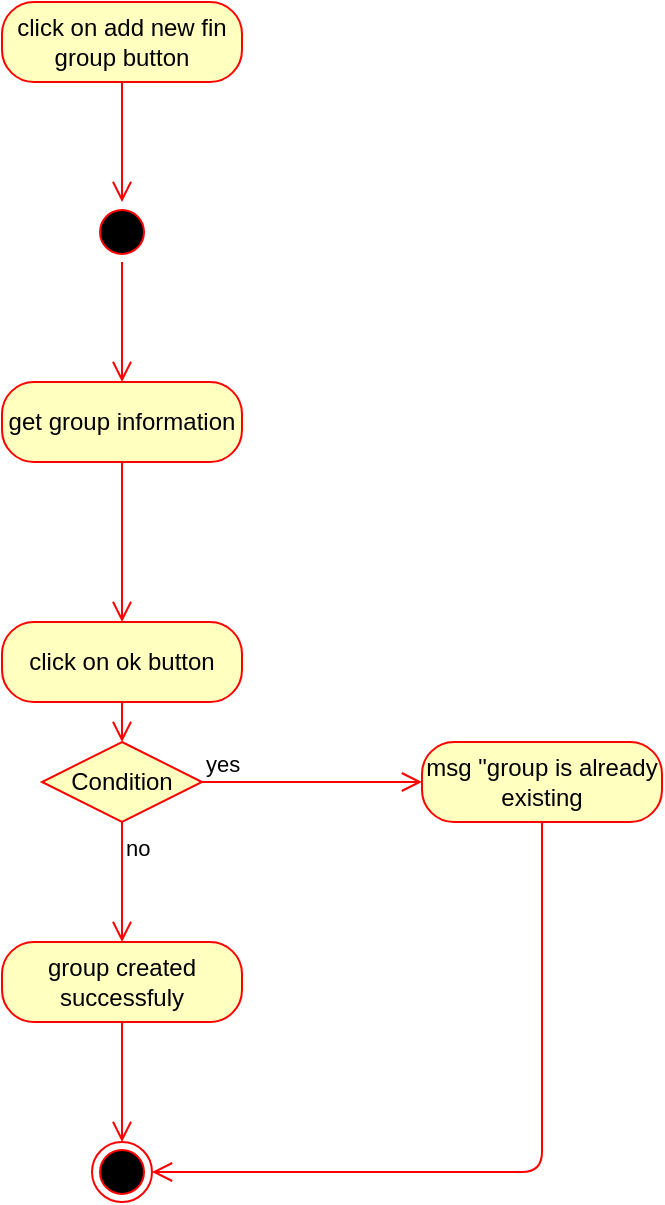 <mxfile version="12.5.8" type="github">
  <diagram id="WKxvaapSkYIXWu-5xBIR" name="Page-1">
    <mxGraphModel dx="1264" dy="533" grid="1" gridSize="10" guides="1" tooltips="1" connect="1" arrows="1" fold="1" page="1" pageScale="1" pageWidth="850" pageHeight="1100" math="0" shadow="0">
      <root>
        <mxCell id="0"/>
        <mxCell id="1" parent="0"/>
        <mxCell id="ZvfRHDuYfnpXzjebVneq-1" value="click on add new fin group button" style="rounded=1;whiteSpace=wrap;html=1;arcSize=40;fontColor=#000000;fillColor=#ffffc0;strokeColor=#ff0000;" vertex="1" parent="1">
          <mxGeometry x="220" y="30" width="120" height="40" as="geometry"/>
        </mxCell>
        <mxCell id="ZvfRHDuYfnpXzjebVneq-2" value="" style="edgeStyle=orthogonalEdgeStyle;html=1;verticalAlign=bottom;endArrow=open;endSize=8;strokeColor=#ff0000;" edge="1" source="ZvfRHDuYfnpXzjebVneq-1" parent="1">
          <mxGeometry relative="1" as="geometry">
            <mxPoint x="280" y="130" as="targetPoint"/>
          </mxGeometry>
        </mxCell>
        <mxCell id="ZvfRHDuYfnpXzjebVneq-3" value="" style="ellipse;html=1;shape=startState;fillColor=#000000;strokeColor=#ff0000;" vertex="1" parent="1">
          <mxGeometry x="265" y="130" width="30" height="30" as="geometry"/>
        </mxCell>
        <mxCell id="ZvfRHDuYfnpXzjebVneq-4" value="" style="edgeStyle=orthogonalEdgeStyle;html=1;verticalAlign=bottom;endArrow=open;endSize=8;strokeColor=#ff0000;" edge="1" source="ZvfRHDuYfnpXzjebVneq-3" parent="1">
          <mxGeometry relative="1" as="geometry">
            <mxPoint x="280" y="220" as="targetPoint"/>
          </mxGeometry>
        </mxCell>
        <mxCell id="ZvfRHDuYfnpXzjebVneq-5" value="get group information" style="rounded=1;whiteSpace=wrap;html=1;arcSize=40;fontColor=#000000;fillColor=#ffffc0;strokeColor=#ff0000;" vertex="1" parent="1">
          <mxGeometry x="220" y="220" width="120" height="40" as="geometry"/>
        </mxCell>
        <mxCell id="ZvfRHDuYfnpXzjebVneq-6" value="" style="edgeStyle=orthogonalEdgeStyle;html=1;verticalAlign=bottom;endArrow=open;endSize=8;strokeColor=#ff0000;" edge="1" source="ZvfRHDuYfnpXzjebVneq-5" parent="1" target="ZvfRHDuYfnpXzjebVneq-7">
          <mxGeometry relative="1" as="geometry">
            <mxPoint x="420" y="230" as="targetPoint"/>
          </mxGeometry>
        </mxCell>
        <mxCell id="ZvfRHDuYfnpXzjebVneq-7" value="click on ok button" style="rounded=1;whiteSpace=wrap;html=1;arcSize=40;fontColor=#000000;fillColor=#ffffc0;strokeColor=#ff0000;" vertex="1" parent="1">
          <mxGeometry x="220" y="340" width="120" height="40" as="geometry"/>
        </mxCell>
        <mxCell id="ZvfRHDuYfnpXzjebVneq-8" value="" style="edgeStyle=orthogonalEdgeStyle;html=1;verticalAlign=bottom;endArrow=open;endSize=8;strokeColor=#ff0000;entryX=0.5;entryY=0;entryDx=0;entryDy=0;" edge="1" source="ZvfRHDuYfnpXzjebVneq-7" parent="1" target="ZvfRHDuYfnpXzjebVneq-12">
          <mxGeometry relative="1" as="geometry">
            <mxPoint x="170" y="400" as="targetPoint"/>
          </mxGeometry>
        </mxCell>
        <mxCell id="ZvfRHDuYfnpXzjebVneq-9" value="group created successfuly" style="rounded=1;whiteSpace=wrap;html=1;arcSize=40;fontColor=#000000;fillColor=#ffffc0;strokeColor=#ff0000;" vertex="1" parent="1">
          <mxGeometry x="220" y="500" width="120" height="40" as="geometry"/>
        </mxCell>
        <mxCell id="ZvfRHDuYfnpXzjebVneq-10" value="" style="edgeStyle=orthogonalEdgeStyle;html=1;verticalAlign=bottom;endArrow=open;endSize=8;strokeColor=#ff0000;" edge="1" source="ZvfRHDuYfnpXzjebVneq-9" parent="1">
          <mxGeometry relative="1" as="geometry">
            <mxPoint x="280" y="600" as="targetPoint"/>
          </mxGeometry>
        </mxCell>
        <mxCell id="ZvfRHDuYfnpXzjebVneq-11" value="" style="ellipse;html=1;shape=endState;fillColor=#000000;strokeColor=#ff0000;" vertex="1" parent="1">
          <mxGeometry x="265" y="600" width="30" height="30" as="geometry"/>
        </mxCell>
        <mxCell id="ZvfRHDuYfnpXzjebVneq-12" value="Condition" style="rhombus;whiteSpace=wrap;html=1;fillColor=#ffffc0;strokeColor=#ff0000;" vertex="1" parent="1">
          <mxGeometry x="240" y="400" width="80" height="40" as="geometry"/>
        </mxCell>
        <mxCell id="ZvfRHDuYfnpXzjebVneq-13" value="yes" style="edgeStyle=orthogonalEdgeStyle;html=1;align=left;verticalAlign=bottom;endArrow=open;endSize=8;strokeColor=#ff0000;exitX=1;exitY=0.5;exitDx=0;exitDy=0;entryX=0;entryY=0.5;entryDx=0;entryDy=0;" edge="1" source="ZvfRHDuYfnpXzjebVneq-12" parent="1" target="ZvfRHDuYfnpXzjebVneq-15">
          <mxGeometry x="-1" relative="1" as="geometry">
            <mxPoint x="420" y="269" as="targetPoint"/>
            <Array as="points">
              <mxPoint x="430" y="420"/>
              <mxPoint x="430" y="420"/>
            </Array>
          </mxGeometry>
        </mxCell>
        <mxCell id="ZvfRHDuYfnpXzjebVneq-14" value="no" style="edgeStyle=orthogonalEdgeStyle;html=1;align=left;verticalAlign=top;endArrow=open;endSize=8;strokeColor=#ff0000;" edge="1" source="ZvfRHDuYfnpXzjebVneq-12" parent="1">
          <mxGeometry x="-1" relative="1" as="geometry">
            <mxPoint x="280" y="500" as="targetPoint"/>
          </mxGeometry>
        </mxCell>
        <mxCell id="ZvfRHDuYfnpXzjebVneq-15" value="msg &quot;group is already existing" style="rounded=1;whiteSpace=wrap;html=1;arcSize=40;fontColor=#000000;fillColor=#ffffc0;strokeColor=#ff0000;" vertex="1" parent="1">
          <mxGeometry x="430" y="400" width="120" height="40" as="geometry"/>
        </mxCell>
        <mxCell id="ZvfRHDuYfnpXzjebVneq-16" value="" style="edgeStyle=orthogonalEdgeStyle;html=1;verticalAlign=bottom;endArrow=open;endSize=8;strokeColor=#ff0000;entryX=1;entryY=0.5;entryDx=0;entryDy=0;exitX=0.5;exitY=1;exitDx=0;exitDy=0;" edge="1" source="ZvfRHDuYfnpXzjebVneq-15" parent="1" target="ZvfRHDuYfnpXzjebVneq-11">
          <mxGeometry relative="1" as="geometry">
            <mxPoint x="510" y="530" as="targetPoint"/>
          </mxGeometry>
        </mxCell>
      </root>
    </mxGraphModel>
  </diagram>
</mxfile>
